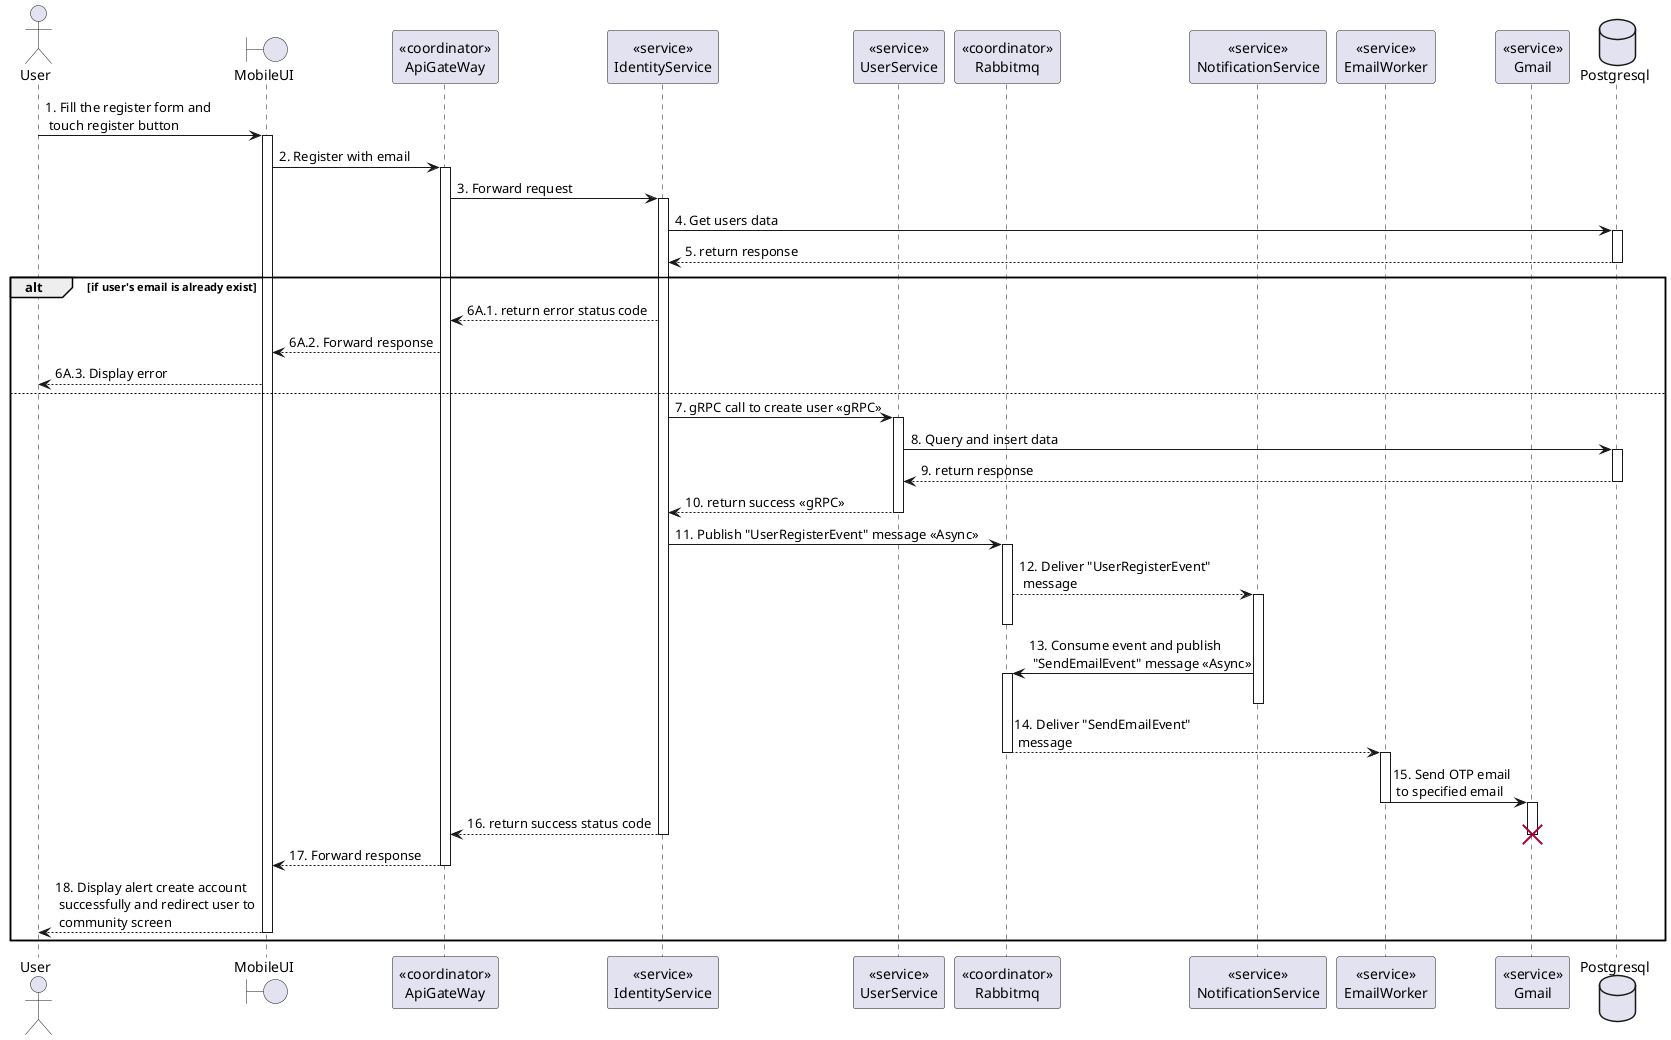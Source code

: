 @startuml Sequence
actor User
boundary MobileUI
participant "<<coordinator>>\nApiGateWay" as ApiGateway
participant "<<service>>\nIdentityService" as IdentityService
participant "<<service>>\nUserService"  as UserService
participant "<<coordinator>>\nRabbitmq"  as Rabbitmq
participant "<<service>>\nNotificationService" as NotificationService
participant "<<service>>\nEmailWorker" as EmailWorker
participant "<<service>>\nGmail" as Gmail
database Postgresql

User -> MobileUI++: 1. Fill the register form and \n touch register button
MobileUI -> ApiGateway++: 2. Register with email
ApiGateway -> IdentityService++: 3. Forward request
IdentityService -> Postgresql++: 4. Get users data
IdentityService <-- Postgresql--: 5. return response

alt if user's email is already exist
    ApiGateway <-- IdentityService: 6A.1. return error status code
    MobileUI <-- ApiGateway: 6A.2. Forward response
    User <-- MobileUI: 6A.3. Display error
else
    IdentityService -> UserService++: 7. gRPC call to create user <<gRPC>>
    UserService -> Postgresql++: 8. Query and insert data
    UserService <-- Postgresql--: 9. return response
    IdentityService <-- UserService--: 10. return success <<gRPC>>

    IdentityService -> Rabbitmq++: 11. Publish "UserRegisterEvent" message <<Async>>
    Rabbitmq --> NotificationService: 12. Deliver "UserRegisterEvent"\n message
    activate NotificationService
    deactivate Rabbitmq
    NotificationService -> Rabbitmq: 13. Consume event and publish \n "SendEmailEvent" message <<Async>>
    activate Rabbitmq
    deactivate NotificationService
    Rabbitmq --> EmailWorker: 14. Deliver "SendEmailEvent"\n message
    deactivate Rabbitmq
    activate EmailWorker
    EmailWorker -> Gmail: 15. Send OTP email\n to specified email
    deactivate EmailWorker
    activate Gmail
    ApiGateway <-- IdentityService--: 16. return success status code
    deactivate Gmail
    destroy Gmail
    MobileUI <-- ApiGateway--: 17. Forward response
    User <-- MobileUI--: 18. Display alert create account\n successfully and redirect user to\n community screen
end

@enduml
